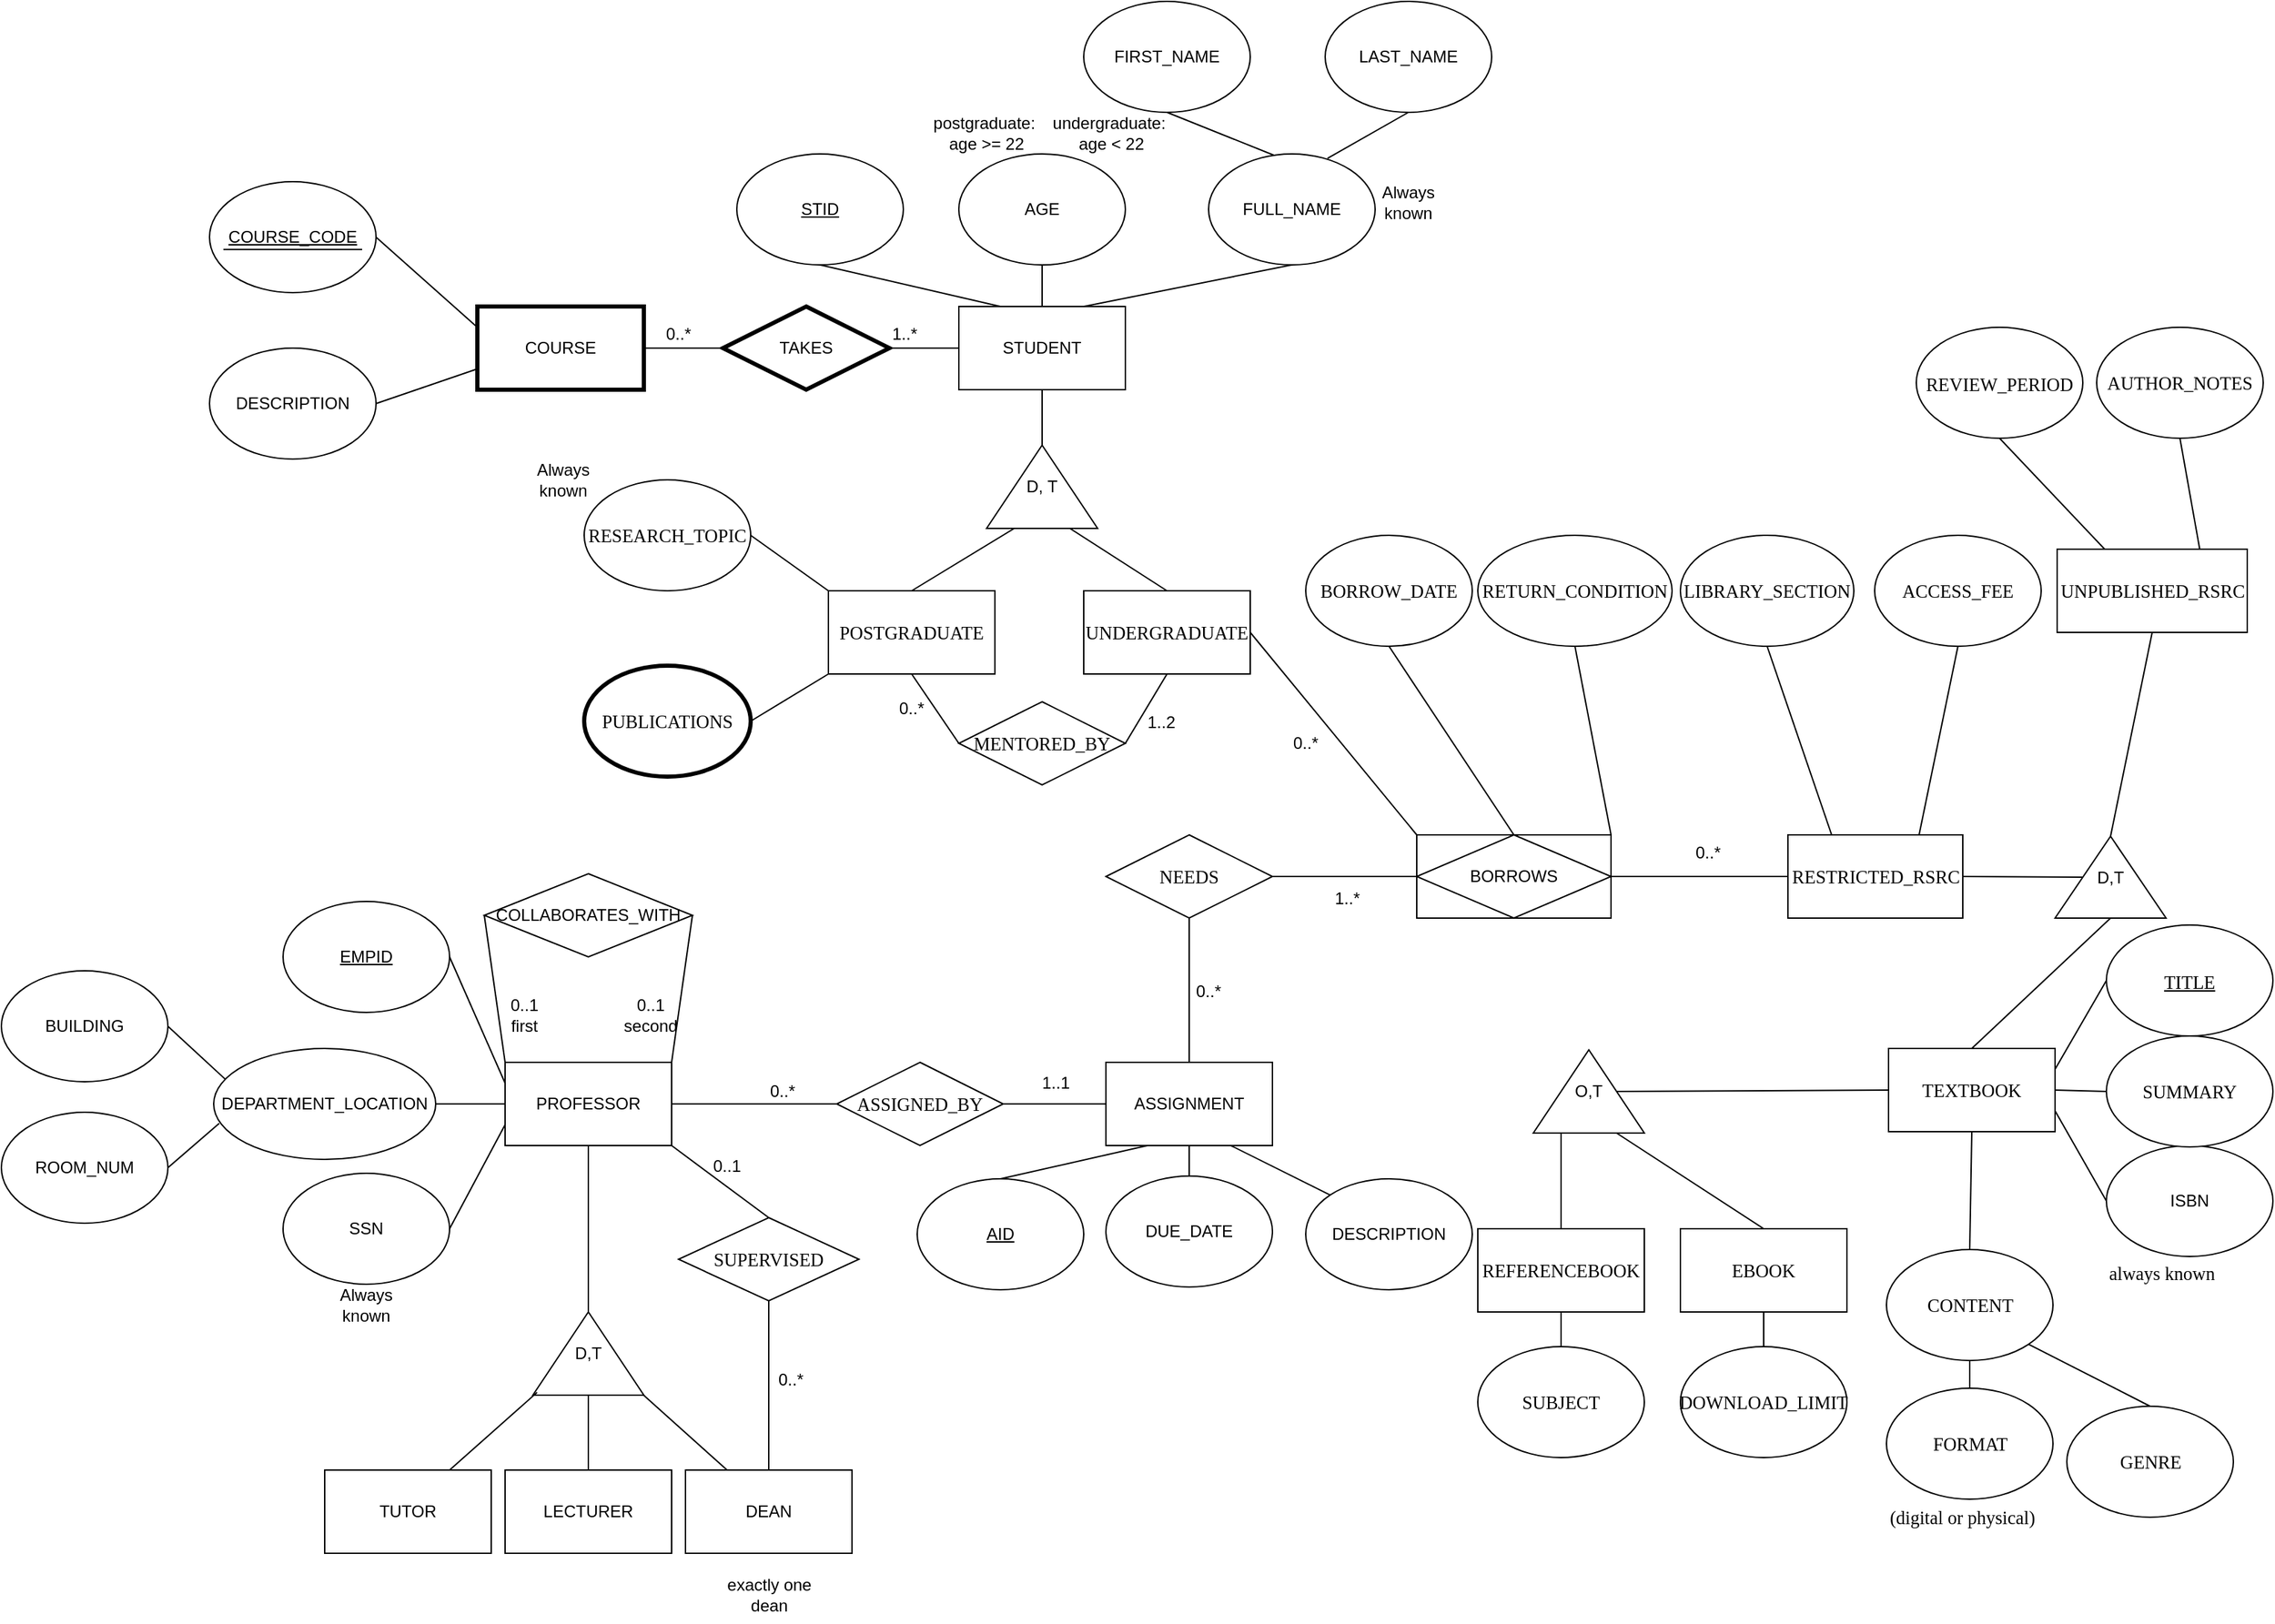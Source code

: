 <mxfile version="26.1.0">
  <diagram name="第 1 页" id="IOSlcj0WQ3XYKZdlBKR7">
    <mxGraphModel dx="2110" dy="813" grid="1" gridSize="10" guides="1" tooltips="1" connect="1" arrows="1" fold="1" page="1" pageScale="1" pageWidth="827" pageHeight="1169" math="0" shadow="0">
      <root>
        <mxCell id="0" />
        <mxCell id="1" parent="0" />
        <mxCell id="GVVfsAuIYsKc9ZztxS9y-1" value="STUDENT" style="rounded=0;whiteSpace=wrap;html=1;" parent="1" vertex="1">
          <mxGeometry x="-137" y="220" width="120" height="60" as="geometry" />
        </mxCell>
        <mxCell id="GVVfsAuIYsKc9ZztxS9y-2" value="STID" style="ellipse;whiteSpace=wrap;html=1;fontStyle=4" parent="1" vertex="1">
          <mxGeometry x="-297" y="110" width="120" height="80" as="geometry" />
        </mxCell>
        <mxCell id="GVVfsAuIYsKc9ZztxS9y-3" value="FULL_NAME" style="ellipse;whiteSpace=wrap;html=1;" parent="1" vertex="1">
          <mxGeometry x="43" y="110" width="120" height="80" as="geometry" />
        </mxCell>
        <mxCell id="GVVfsAuIYsKc9ZztxS9y-4" value="AGE" style="ellipse;whiteSpace=wrap;html=1;labelBorderColor=none;" parent="1" vertex="1">
          <mxGeometry x="-137" y="110" width="120" height="80" as="geometry" />
        </mxCell>
        <mxCell id="GVVfsAuIYsKc9ZztxS9y-5" value="FIRST_NAME" style="ellipse;whiteSpace=wrap;html=1;" parent="1" vertex="1">
          <mxGeometry x="-47" width="120" height="80" as="geometry" />
        </mxCell>
        <mxCell id="GVVfsAuIYsKc9ZztxS9y-6" value="LAST_NAME" style="ellipse;whiteSpace=wrap;html=1;" parent="1" vertex="1">
          <mxGeometry x="127" width="120" height="80" as="geometry" />
        </mxCell>
        <mxCell id="GVVfsAuIYsKc9ZztxS9y-15" value="" style="endArrow=none;html=1;rounded=0;entryX=0.5;entryY=1;entryDx=0;entryDy=0;exitX=0.391;exitY=0.011;exitDx=0;exitDy=0;exitPerimeter=0;" parent="1" source="GVVfsAuIYsKc9ZztxS9y-3" target="GVVfsAuIYsKc9ZztxS9y-5" edge="1">
          <mxGeometry width="50" height="50" relative="1" as="geometry">
            <mxPoint x="63" y="270" as="sourcePoint" />
            <mxPoint x="113" y="220" as="targetPoint" />
          </mxGeometry>
        </mxCell>
        <mxCell id="GVVfsAuIYsKc9ZztxS9y-16" value="" style="endArrow=none;html=1;rounded=0;entryX=0.5;entryY=1;entryDx=0;entryDy=0;exitX=0.714;exitY=0.04;exitDx=0;exitDy=0;exitPerimeter=0;" parent="1" source="GVVfsAuIYsKc9ZztxS9y-3" target="GVVfsAuIYsKc9ZztxS9y-6" edge="1">
          <mxGeometry width="50" height="50" relative="1" as="geometry">
            <mxPoint x="63" y="270" as="sourcePoint" />
            <mxPoint x="183" y="80.0" as="targetPoint" />
          </mxGeometry>
        </mxCell>
        <mxCell id="GVVfsAuIYsKc9ZztxS9y-18" value="" style="endArrow=none;html=1;rounded=0;entryX=0.5;entryY=1;entryDx=0;entryDy=0;exitX=0.25;exitY=0;exitDx=0;exitDy=0;" parent="1" source="GVVfsAuIYsKc9ZztxS9y-1" target="GVVfsAuIYsKc9ZztxS9y-2" edge="1">
          <mxGeometry width="50" height="50" relative="1" as="geometry">
            <mxPoint x="53" y="270" as="sourcePoint" />
            <mxPoint x="103" y="220" as="targetPoint" />
          </mxGeometry>
        </mxCell>
        <mxCell id="GVVfsAuIYsKc9ZztxS9y-19" value="" style="endArrow=none;html=1;rounded=0;entryX=0.5;entryY=1;entryDx=0;entryDy=0;exitX=0.5;exitY=0;exitDx=0;exitDy=0;" parent="1" source="GVVfsAuIYsKc9ZztxS9y-1" target="GVVfsAuIYsKc9ZztxS9y-4" edge="1">
          <mxGeometry width="50" height="50" relative="1" as="geometry">
            <mxPoint x="53" y="270" as="sourcePoint" />
            <mxPoint x="103" y="220" as="targetPoint" />
          </mxGeometry>
        </mxCell>
        <mxCell id="GVVfsAuIYsKc9ZztxS9y-20" value="" style="endArrow=none;html=1;rounded=0;exitX=0.75;exitY=0;exitDx=0;exitDy=0;entryX=0.5;entryY=1;entryDx=0;entryDy=0;" parent="1" source="GVVfsAuIYsKc9ZztxS9y-1" target="GVVfsAuIYsKc9ZztxS9y-3" edge="1">
          <mxGeometry width="50" height="50" relative="1" as="geometry">
            <mxPoint x="53" y="270" as="sourcePoint" />
            <mxPoint x="103" y="220" as="targetPoint" />
          </mxGeometry>
        </mxCell>
        <mxCell id="GVVfsAuIYsKc9ZztxS9y-44" value="" style="endArrow=none;html=1;rounded=0;exitX=0.5;exitY=1;exitDx=0;exitDy=0;entryX=1;entryY=0.5;entryDx=0;entryDy=0;" parent="1" source="GVVfsAuIYsKc9ZztxS9y-1" target="GVVfsAuIYsKc9ZztxS9y-45" edge="1">
          <mxGeometry width="50" height="50" relative="1" as="geometry">
            <mxPoint x="53" y="310" as="sourcePoint" />
            <mxPoint x="-77" y="330" as="targetPoint" />
          </mxGeometry>
        </mxCell>
        <mxCell id="GVVfsAuIYsKc9ZztxS9y-45" value="D, T" style="triangle;whiteSpace=wrap;html=1;direction=north;" parent="1" vertex="1">
          <mxGeometry x="-117" y="320" width="80" height="60" as="geometry" />
        </mxCell>
        <mxCell id="GVVfsAuIYsKc9ZztxS9y-46" value="&lt;div style=&quot;caret-color: rgb(0, 0, 0); color: rgb(0, 0, 0); font-style: normal; font-variant-caps: normal; font-weight: 400; letter-spacing: normal; orphans: auto; text-align: start; text-indent: 0px; text-transform: none; white-space: normal; widows: auto; word-spacing: 0px; -webkit-text-stroke-width: 0px; text-decoration: none;&quot;&gt;&lt;span style=&quot;font-size: 9.963pt; font-family: LMRoman10-Regular; color: rgb(0, 0, 0);&quot;&gt;UNDERGRADUATE&lt;/span&gt;&lt;/div&gt;" style="rounded=0;whiteSpace=wrap;html=1;" parent="1" vertex="1">
          <mxGeometry x="-47" y="425" width="120" height="60" as="geometry" />
        </mxCell>
        <mxCell id="GVVfsAuIYsKc9ZztxS9y-47" value="&lt;div style=&quot;caret-color: rgb(0, 0, 0); color: rgb(0, 0, 0); font-style: normal; font-variant-caps: normal; font-weight: 400; letter-spacing: normal; orphans: auto; text-align: start; text-indent: 0px; text-transform: none; white-space: normal; widows: auto; word-spacing: 0px; -webkit-text-stroke-width: 0px; text-decoration: none;&quot;&gt;&lt;span style=&quot;font-size: 9.963pt; font-family: LMRoman10-Regular; color: rgb(0, 0, 0);&quot;&gt;POSTGRADUATE&lt;/span&gt;&lt;/div&gt;" style="rounded=0;whiteSpace=wrap;html=1;" parent="1" vertex="1">
          <mxGeometry x="-231" y="425" width="120" height="60" as="geometry" />
        </mxCell>
        <mxCell id="GVVfsAuIYsKc9ZztxS9y-48" value="" style="endArrow=none;html=1;rounded=0;exitX=0;exitY=0.75;exitDx=0;exitDy=0;entryX=0.5;entryY=0;entryDx=0;entryDy=0;" parent="1" source="GVVfsAuIYsKc9ZztxS9y-45" target="GVVfsAuIYsKc9ZztxS9y-46" edge="1">
          <mxGeometry width="50" height="50" relative="1" as="geometry">
            <mxPoint x="53" y="310" as="sourcePoint" />
            <mxPoint x="103" y="260" as="targetPoint" />
          </mxGeometry>
        </mxCell>
        <mxCell id="GVVfsAuIYsKc9ZztxS9y-49" value="" style="endArrow=none;html=1;rounded=0;exitX=0;exitY=0.25;exitDx=0;exitDy=0;entryX=0.5;entryY=0;entryDx=0;entryDy=0;" parent="1" source="GVVfsAuIYsKc9ZztxS9y-45" target="GVVfsAuIYsKc9ZztxS9y-47" edge="1">
          <mxGeometry width="50" height="50" relative="1" as="geometry">
            <mxPoint x="-67" y="390" as="sourcePoint" />
            <mxPoint x="-167" y="430" as="targetPoint" />
          </mxGeometry>
        </mxCell>
        <mxCell id="GVVfsAuIYsKc9ZztxS9y-51" value="&lt;div style=&quot;caret-color: rgb(0, 0, 0); color: rgb(0, 0, 0); font-style: normal; font-variant-caps: normal; font-weight: 400; letter-spacing: normal; orphans: auto; text-align: start; text-indent: 0px; text-transform: none; white-space: normal; widows: auto; word-spacing: 0px; -webkit-text-stroke-width: 0px; text-decoration: none;&quot;&gt;&lt;span style=&quot;font-size: 9.963pt; font-family: LMRoman10-Regular; color: rgb(0, 0, 0);&quot;&gt;RESEARCH_TOPIC&lt;/span&gt;&lt;/div&gt;" style="ellipse;whiteSpace=wrap;html=1;" parent="1" vertex="1">
          <mxGeometry x="-407" y="345" width="120" height="80" as="geometry" />
        </mxCell>
        <mxCell id="GVVfsAuIYsKc9ZztxS9y-52" value="&lt;div style=&quot;caret-color: rgb(0, 0, 0); color: rgb(0, 0, 0); font-style: normal; font-variant-caps: normal; font-weight: 400; letter-spacing: normal; orphans: auto; text-align: start; text-indent: 0px; text-transform: none; white-space: normal; widows: auto; word-spacing: 0px; -webkit-text-stroke-width: 0px; text-decoration: none;&quot;&gt;&lt;span style=&quot;font-size: 9.963pt; font-family: LMRoman10-Regular; color: rgb(0, 0, 0);&quot;&gt;PUBLICATIONS&lt;/span&gt;&lt;/div&gt;" style="ellipse;whiteSpace=wrap;html=1;strokeWidth=3;" parent="1" vertex="1">
          <mxGeometry x="-407" y="479" width="120" height="80" as="geometry" />
        </mxCell>
        <mxCell id="GVVfsAuIYsKc9ZztxS9y-53" value="" style="endArrow=none;html=1;rounded=0;exitX=0;exitY=1;exitDx=0;exitDy=0;entryX=1;entryY=0.5;entryDx=0;entryDy=0;" parent="1" source="GVVfsAuIYsKc9ZztxS9y-47" target="GVVfsAuIYsKc9ZztxS9y-52" edge="1">
          <mxGeometry width="50" height="50" relative="1" as="geometry">
            <mxPoint x="53" y="340" as="sourcePoint" />
            <mxPoint x="113" y="529" as="targetPoint" />
          </mxGeometry>
        </mxCell>
        <mxCell id="GVVfsAuIYsKc9ZztxS9y-54" value="" style="endArrow=none;html=1;rounded=0;exitX=0;exitY=0;exitDx=0;exitDy=0;entryX=1;entryY=0.5;entryDx=0;entryDy=0;" parent="1" source="GVVfsAuIYsKc9ZztxS9y-47" target="GVVfsAuIYsKc9ZztxS9y-51" edge="1">
          <mxGeometry width="50" height="50" relative="1" as="geometry">
            <mxPoint x="53" y="340" as="sourcePoint" />
            <mxPoint x="103" y="290" as="targetPoint" />
          </mxGeometry>
        </mxCell>
        <mxCell id="GVVfsAuIYsKc9ZztxS9y-61" value="&lt;div style=&quot;text-align: start;&quot;&gt;&lt;span style=&quot;font-size: 9.963pt; font-family: LMRoman10-Regular;&quot;&gt;MENTORED_BY&lt;/span&gt;&lt;/div&gt;" style="shape=rhombus;perimeter=rhombusPerimeter;whiteSpace=wrap;html=1;align=center;" parent="1" vertex="1">
          <mxGeometry x="-137" y="505" width="120" height="60" as="geometry" />
        </mxCell>
        <mxCell id="GVVfsAuIYsKc9ZztxS9y-62" value="" style="endArrow=none;html=1;rounded=0;exitX=0.5;exitY=1;exitDx=0;exitDy=0;entryX=1;entryY=0.5;entryDx=0;entryDy=0;" parent="1" source="GVVfsAuIYsKc9ZztxS9y-46" target="GVVfsAuIYsKc9ZztxS9y-61" edge="1">
          <mxGeometry width="50" height="50" relative="1" as="geometry">
            <mxPoint x="-17" y="380" as="sourcePoint" />
            <mxPoint x="-137" y="540" as="targetPoint" />
          </mxGeometry>
        </mxCell>
        <mxCell id="GVVfsAuIYsKc9ZztxS9y-63" value="" style="endArrow=none;html=1;rounded=0;entryX=0.5;entryY=1;entryDx=0;entryDy=0;exitX=0;exitY=0.5;exitDx=0;exitDy=0;" parent="1" source="GVVfsAuIYsKc9ZztxS9y-61" target="GVVfsAuIYsKc9ZztxS9y-47" edge="1">
          <mxGeometry width="50" height="50" relative="1" as="geometry">
            <mxPoint x="-17" y="540" as="sourcePoint" />
            <mxPoint x="33" y="330" as="targetPoint" />
          </mxGeometry>
        </mxCell>
        <mxCell id="GVVfsAuIYsKc9ZztxS9y-64" value="1..2" style="text;strokeColor=none;fillColor=none;align=left;verticalAlign=middle;spacingLeft=4;spacingRight=4;overflow=hidden;points=[[0,0.5],[1,0.5]];portConstraint=eastwest;rotatable=0;whiteSpace=wrap;html=1;" parent="1" vertex="1">
          <mxGeometry x="-7" y="505" width="80" height="30" as="geometry" />
        </mxCell>
        <mxCell id="lgFTuL_hFDzXA4JYNcTn-3" value="DESCRIPTION" style="ellipse;whiteSpace=wrap;html=1;" parent="1" vertex="1">
          <mxGeometry x="-677" y="250" width="120" height="80" as="geometry" />
        </mxCell>
        <mxCell id="lgFTuL_hFDzXA4JYNcTn-8" value="&lt;u&gt;COURSE_CODE&lt;/u&gt;" style="ellipse;whiteSpace=wrap;html=1;fontStyle=0" parent="1" vertex="1">
          <mxGeometry x="-677" y="130" width="120" height="80" as="geometry" />
        </mxCell>
        <mxCell id="lgFTuL_hFDzXA4JYNcTn-11" value="" style="endArrow=none;html=1;rounded=0;exitX=1;exitY=0.5;exitDx=0;exitDy=0;entryX=0;entryY=0.25;entryDx=0;entryDy=0;shadow=0;fontColor=default;" parent="1" source="lgFTuL_hFDzXA4JYNcTn-8" target="wWcYkgpXomfnR5dGNx8T-3" edge="1">
          <mxGeometry width="50" height="50" relative="1" as="geometry">
            <mxPoint x="-327" y="300" as="sourcePoint" />
            <mxPoint x="-457" y="235" as="targetPoint" />
          </mxGeometry>
        </mxCell>
        <mxCell id="lgFTuL_hFDzXA4JYNcTn-12" value="" style="endArrow=none;html=1;rounded=0;entryX=1;entryY=0.5;entryDx=0;entryDy=0;exitX=0;exitY=0.75;exitDx=0;exitDy=0;shadow=0;fontColor=default;" parent="1" source="wWcYkgpXomfnR5dGNx8T-3" target="lgFTuL_hFDzXA4JYNcTn-3" edge="1">
          <mxGeometry width="50" height="50" relative="1" as="geometry">
            <mxPoint x="-457" y="265" as="sourcePoint" />
            <mxPoint x="-477" y="260" as="targetPoint" />
          </mxGeometry>
        </mxCell>
        <mxCell id="lgFTuL_hFDzXA4JYNcTn-13" value="1..*" style="text;strokeColor=none;fillColor=none;align=left;verticalAlign=middle;spacingLeft=4;spacingRight=4;overflow=hidden;points=[[0,0.5],[1,0.5]];portConstraint=eastwest;rotatable=0;whiteSpace=wrap;html=1;" parent="1" vertex="1">
          <mxGeometry x="-191" y="225" width="80" height="30" as="geometry" />
        </mxCell>
        <mxCell id="lgFTuL_hFDzXA4JYNcTn-14" value="" style="endArrow=none;html=1;rounded=0;entryX=0;entryY=0.5;entryDx=0;entryDy=0;exitX=1;exitY=0.5;exitDx=0;exitDy=0;" parent="1" source="JkvVeJaX5kpH-S8z0DiF-21" target="GVVfsAuIYsKc9ZztxS9y-1" edge="1">
          <mxGeometry width="50" height="50" relative="1" as="geometry">
            <mxPoint x="-197" y="250" as="sourcePoint" />
            <mxPoint x="-237" y="240" as="targetPoint" />
          </mxGeometry>
        </mxCell>
        <mxCell id="lgFTuL_hFDzXA4JYNcTn-18" value="" style="endArrow=none;html=1;rounded=0;" parent="1" edge="1">
          <mxGeometry width="50" height="50" relative="1" as="geometry">
            <mxPoint x="-667" y="178.82" as="sourcePoint" />
            <mxPoint x="-567" y="178.82" as="targetPoint" />
          </mxGeometry>
        </mxCell>
        <mxCell id="lgFTuL_hFDzXA4JYNcTn-20" value="ASSIGNMENT" style="rounded=0;whiteSpace=wrap;html=1;" parent="1" vertex="1">
          <mxGeometry x="-31" y="765" width="120" height="60" as="geometry" />
        </mxCell>
        <mxCell id="lgFTuL_hFDzXA4JYNcTn-21" value="&lt;u&gt;AID&lt;/u&gt;" style="ellipse;whiteSpace=wrap;html=1;fontStyle=0" parent="1" vertex="1">
          <mxGeometry x="-167" y="849" width="120" height="80" as="geometry" />
        </mxCell>
        <mxCell id="lgFTuL_hFDzXA4JYNcTn-22" value="DUE_DATE" style="ellipse;whiteSpace=wrap;html=1;" parent="1" vertex="1">
          <mxGeometry x="-31" y="847" width="120" height="80" as="geometry" />
        </mxCell>
        <mxCell id="lgFTuL_hFDzXA4JYNcTn-23" value="DESCRIPTION" style="ellipse;whiteSpace=wrap;html=1;" parent="1" vertex="1">
          <mxGeometry x="113" y="849" width="120" height="80" as="geometry" />
        </mxCell>
        <mxCell id="lgFTuL_hFDzXA4JYNcTn-24" value="" style="endArrow=none;html=1;rounded=0;entryX=0.5;entryY=0;entryDx=0;entryDy=0;exitX=0.25;exitY=1;exitDx=0;exitDy=0;" parent="1" source="lgFTuL_hFDzXA4JYNcTn-20" target="lgFTuL_hFDzXA4JYNcTn-21" edge="1">
          <mxGeometry width="50" height="50" relative="1" as="geometry">
            <mxPoint x="59" y="1380" as="sourcePoint" />
            <mxPoint x="109" y="1330" as="targetPoint" />
          </mxGeometry>
        </mxCell>
        <mxCell id="lgFTuL_hFDzXA4JYNcTn-25" value="" style="endArrow=none;html=1;rounded=0;entryX=0.5;entryY=0;entryDx=0;entryDy=0;exitX=0.5;exitY=1;exitDx=0;exitDy=0;" parent="1" source="lgFTuL_hFDzXA4JYNcTn-20" target="lgFTuL_hFDzXA4JYNcTn-22" edge="1">
          <mxGeometry width="50" height="50" relative="1" as="geometry">
            <mxPoint x="-131" y="1120" as="sourcePoint" />
            <mxPoint x="109" y="1330" as="targetPoint" />
          </mxGeometry>
        </mxCell>
        <mxCell id="lgFTuL_hFDzXA4JYNcTn-26" value="" style="endArrow=none;html=1;rounded=0;entryX=0;entryY=0;entryDx=0;entryDy=0;exitX=0.75;exitY=1;exitDx=0;exitDy=0;" parent="1" source="lgFTuL_hFDzXA4JYNcTn-20" target="lgFTuL_hFDzXA4JYNcTn-23" edge="1">
          <mxGeometry width="50" height="50" relative="1" as="geometry">
            <mxPoint x="-141" y="1030" as="sourcePoint" />
            <mxPoint x="-141" y="990" as="targetPoint" />
          </mxGeometry>
        </mxCell>
        <mxCell id="lgFTuL_hFDzXA4JYNcTn-28" value="PROFESSOR" style="rounded=0;whiteSpace=wrap;html=1;" parent="1" vertex="1">
          <mxGeometry x="-464" y="765" width="120" height="60" as="geometry" />
        </mxCell>
        <mxCell id="lgFTuL_hFDzXA4JYNcTn-29" value="EMPID" style="ellipse;whiteSpace=wrap;html=1;fontStyle=4" parent="1" vertex="1">
          <mxGeometry x="-624" y="649" width="120" height="80" as="geometry" />
        </mxCell>
        <mxCell id="lgFTuL_hFDzXA4JYNcTn-30" value="SSN" style="ellipse;whiteSpace=wrap;html=1;" parent="1" vertex="1">
          <mxGeometry x="-624" y="845" width="120" height="80" as="geometry" />
        </mxCell>
        <mxCell id="jlfe3Lk1knSKXdA3YteA-2" value="" style="edgeStyle=orthogonalEdgeStyle;rounded=0;orthogonalLoop=1;jettySize=auto;html=1;entryX=0;entryY=0.5;entryDx=0;entryDy=0;endArrow=none;startFill=0;" parent="1" source="lgFTuL_hFDzXA4JYNcTn-31" target="lgFTuL_hFDzXA4JYNcTn-28" edge="1">
          <mxGeometry relative="1" as="geometry" />
        </mxCell>
        <mxCell id="lgFTuL_hFDzXA4JYNcTn-31" value="DEPARTMENT_LOCATION" style="ellipse;whiteSpace=wrap;html=1;" parent="1" vertex="1">
          <mxGeometry x="-674" y="755" width="160" height="80" as="geometry" />
        </mxCell>
        <mxCell id="lgFTuL_hFDzXA4JYNcTn-32" value="BUILDING" style="ellipse;whiteSpace=wrap;html=1;" parent="1" vertex="1">
          <mxGeometry x="-827" y="699" width="120" height="80" as="geometry" />
        </mxCell>
        <mxCell id="lgFTuL_hFDzXA4JYNcTn-33" value="ROOM_NUM" style="ellipse;whiteSpace=wrap;html=1;" parent="1" vertex="1">
          <mxGeometry x="-827" y="801" width="120" height="80" as="geometry" />
        </mxCell>
        <mxCell id="lgFTuL_hFDzXA4JYNcTn-34" value="" style="endArrow=none;html=1;rounded=0;exitX=1;exitY=0.5;exitDx=0;exitDy=0;entryX=0;entryY=0.25;entryDx=0;entryDy=0;" parent="1" source="lgFTuL_hFDzXA4JYNcTn-29" target="lgFTuL_hFDzXA4JYNcTn-28" edge="1">
          <mxGeometry width="50" height="50" relative="1" as="geometry">
            <mxPoint x="-114" y="595" as="sourcePoint" />
            <mxPoint x="-464" y="780" as="targetPoint" />
          </mxGeometry>
        </mxCell>
        <mxCell id="lgFTuL_hFDzXA4JYNcTn-36" value="" style="endArrow=none;html=1;rounded=0;entryX=1;entryY=0.5;entryDx=0;entryDy=0;exitX=0;exitY=0.75;exitDx=0;exitDy=0;" parent="1" source="lgFTuL_hFDzXA4JYNcTn-28" target="lgFTuL_hFDzXA4JYNcTn-30" edge="1">
          <mxGeometry width="50" height="50" relative="1" as="geometry">
            <mxPoint x="-484" y="819" as="sourcePoint" />
            <mxPoint x="-494" y="805" as="targetPoint" />
          </mxGeometry>
        </mxCell>
        <mxCell id="lgFTuL_hFDzXA4JYNcTn-37" value="" style="endArrow=none;html=1;rounded=0;exitX=0.053;exitY=0.279;exitDx=0;exitDy=0;entryX=1;entryY=0.5;entryDx=0;entryDy=0;exitPerimeter=0;" parent="1" source="lgFTuL_hFDzXA4JYNcTn-31" target="lgFTuL_hFDzXA4JYNcTn-32" edge="1">
          <mxGeometry width="50" height="50" relative="1" as="geometry">
            <mxPoint x="-454" y="820" as="sourcePoint" />
            <mxPoint x="-494" y="915" as="targetPoint" />
          </mxGeometry>
        </mxCell>
        <mxCell id="lgFTuL_hFDzXA4JYNcTn-38" value="" style="endArrow=none;html=1;rounded=0;exitX=1;exitY=0.5;exitDx=0;exitDy=0;entryX=0.025;entryY=0.675;entryDx=0;entryDy=0;entryPerimeter=0;" parent="1" source="lgFTuL_hFDzXA4JYNcTn-33" target="lgFTuL_hFDzXA4JYNcTn-31" edge="1">
          <mxGeometry width="50" height="50" relative="1" as="geometry">
            <mxPoint x="-608" y="787" as="sourcePoint" />
            <mxPoint x="-664" y="754" as="targetPoint" />
          </mxGeometry>
        </mxCell>
        <mxCell id="lgFTuL_hFDzXA4JYNcTn-40" value="D,T" style="triangle;whiteSpace=wrap;html=1;direction=north;" parent="1" vertex="1">
          <mxGeometry x="-444" y="945" width="80" height="60" as="geometry" />
        </mxCell>
        <mxCell id="lgFTuL_hFDzXA4JYNcTn-42" value="" style="endArrow=none;html=1;rounded=0;exitX=0.5;exitY=1;exitDx=0;exitDy=0;entryX=1;entryY=0.5;entryDx=0;entryDy=0;" parent="1" source="lgFTuL_hFDzXA4JYNcTn-28" target="lgFTuL_hFDzXA4JYNcTn-40" edge="1">
          <mxGeometry width="50" height="50" relative="1" as="geometry">
            <mxPoint x="-334" y="790" as="sourcePoint" />
            <mxPoint x="-204" y="769" as="targetPoint" />
          </mxGeometry>
        </mxCell>
        <mxCell id="lgFTuL_hFDzXA4JYNcTn-43" value="TUTOR" style="rounded=0;whiteSpace=wrap;html=1;" parent="1" vertex="1">
          <mxGeometry x="-594" y="1059" width="120" height="60" as="geometry" />
        </mxCell>
        <mxCell id="lgFTuL_hFDzXA4JYNcTn-44" value="LECTURER" style="rounded=0;whiteSpace=wrap;html=1;" parent="1" vertex="1">
          <mxGeometry x="-464" y="1059" width="120" height="60" as="geometry" />
        </mxCell>
        <mxCell id="lgFTuL_hFDzXA4JYNcTn-45" value="DEAN" style="rounded=0;whiteSpace=wrap;html=1;" parent="1" vertex="1">
          <mxGeometry x="-334" y="1059" width="120" height="60" as="geometry" />
        </mxCell>
        <mxCell id="lgFTuL_hFDzXA4JYNcTn-46" value="" style="endArrow=none;html=1;rounded=0;entryX=0.25;entryY=0;entryDx=0;entryDy=0;exitX=0.008;exitY=0.991;exitDx=0;exitDy=0;exitPerimeter=0;" parent="1" source="lgFTuL_hFDzXA4JYNcTn-40" target="lgFTuL_hFDzXA4JYNcTn-45" edge="1">
          <mxGeometry width="50" height="50" relative="1" as="geometry">
            <mxPoint x="-364" y="1009" as="sourcePoint" />
            <mxPoint x="-164" y="589" as="targetPoint" />
          </mxGeometry>
        </mxCell>
        <mxCell id="lgFTuL_hFDzXA4JYNcTn-49" value="" style="endArrow=none;html=1;rounded=0;exitX=0;exitY=0.5;exitDx=0;exitDy=0;entryX=0.5;entryY=0;entryDx=0;entryDy=0;" parent="1" source="lgFTuL_hFDzXA4JYNcTn-40" target="lgFTuL_hFDzXA4JYNcTn-44" edge="1">
          <mxGeometry width="50" height="50" relative="1" as="geometry">
            <mxPoint x="-214" y="639" as="sourcePoint" />
            <mxPoint x="-164" y="589" as="targetPoint" />
          </mxGeometry>
        </mxCell>
        <mxCell id="lgFTuL_hFDzXA4JYNcTn-50" value="" style="endArrow=none;html=1;rounded=0;exitX=0.033;exitY=0.038;exitDx=0;exitDy=0;entryX=0.75;entryY=0;entryDx=0;entryDy=0;exitPerimeter=0;" parent="1" source="lgFTuL_hFDzXA4JYNcTn-40" target="lgFTuL_hFDzXA4JYNcTn-43" edge="1">
          <mxGeometry width="50" height="50" relative="1" as="geometry">
            <mxPoint x="-164" y="875" as="sourcePoint" />
            <mxPoint x="-78" y="829" as="targetPoint" />
          </mxGeometry>
        </mxCell>
        <mxCell id="lgFTuL_hFDzXA4JYNcTn-52" value="&lt;div style=&quot;text-align: start;&quot;&gt;&lt;font face=&quot;LMRoman10-Regular&quot;&gt;&lt;span style=&quot;font-size: 13.284px;&quot;&gt;SUPERVISED&lt;/span&gt;&lt;/font&gt;&lt;/div&gt;" style="shape=rhombus;perimeter=rhombusPerimeter;whiteSpace=wrap;html=1;align=center;" parent="1" vertex="1">
          <mxGeometry x="-339" y="877" width="130" height="60" as="geometry" />
        </mxCell>
        <mxCell id="lgFTuL_hFDzXA4JYNcTn-53" value="" style="endArrow=none;html=1;rounded=0;exitX=0.5;exitY=0;exitDx=0;exitDy=0;entryX=0.5;entryY=1;entryDx=0;entryDy=0;" parent="1" source="lgFTuL_hFDzXA4JYNcTn-45" target="lgFTuL_hFDzXA4JYNcTn-52" edge="1">
          <mxGeometry width="50" height="50" relative="1" as="geometry">
            <mxPoint x="-234" y="559" as="sourcePoint" />
            <mxPoint x="-184" y="509" as="targetPoint" />
          </mxGeometry>
        </mxCell>
        <mxCell id="lgFTuL_hFDzXA4JYNcTn-59" value="" style="endArrow=none;html=1;rounded=0;exitX=0.5;exitY=0;exitDx=0;exitDy=0;entryX=1;entryY=1;entryDx=0;entryDy=0;" parent="1" source="lgFTuL_hFDzXA4JYNcTn-52" target="lgFTuL_hFDzXA4JYNcTn-28" edge="1">
          <mxGeometry width="50" height="50" relative="1" as="geometry">
            <mxPoint x="-264" y="779" as="sourcePoint" />
            <mxPoint x="-344" y="779" as="targetPoint" />
          </mxGeometry>
        </mxCell>
        <mxCell id="lgFTuL_hFDzXA4JYNcTn-60" value="0..1" style="text;html=1;align=center;verticalAlign=middle;whiteSpace=wrap;rounded=0;" parent="1" vertex="1">
          <mxGeometry x="-334" y="825" width="60" height="30" as="geometry" />
        </mxCell>
        <mxCell id="lgFTuL_hFDzXA4JYNcTn-61" value="&lt;div style=&quot;text-align: start;&quot;&gt;&lt;font face=&quot;LMRoman10-Regular&quot;&gt;&lt;span style=&quot;font-size: 13.284px;&quot;&gt;ASSIGNED_BY&lt;/span&gt;&lt;/font&gt;&lt;/div&gt;" style="shape=rhombus;perimeter=rhombusPerimeter;whiteSpace=wrap;html=1;align=center;" parent="1" vertex="1">
          <mxGeometry x="-225" y="765" width="120" height="60" as="geometry" />
        </mxCell>
        <mxCell id="lgFTuL_hFDzXA4JYNcTn-63" value="" style="endArrow=none;html=1;rounded=0;exitX=0;exitY=0.5;exitDx=0;exitDy=0;entryX=1;entryY=0.5;entryDx=0;entryDy=0;" parent="1" source="lgFTuL_hFDzXA4JYNcTn-61" target="lgFTuL_hFDzXA4JYNcTn-28" edge="1">
          <mxGeometry width="50" height="50" relative="1" as="geometry">
            <mxPoint x="160" y="1343" as="sourcePoint" />
            <mxPoint x="-224" y="909" as="targetPoint" />
          </mxGeometry>
        </mxCell>
        <mxCell id="EyCA_U1JdMu_v6Q1cgwz-1" value="COLLABORATES_WITH" style="shape=rhombus;perimeter=rhombusPerimeter;whiteSpace=wrap;html=1;align=center;" parent="1" vertex="1">
          <mxGeometry x="-479" y="629" width="150" height="60" as="geometry" />
        </mxCell>
        <mxCell id="EyCA_U1JdMu_v6Q1cgwz-2" value="" style="endArrow=none;html=1;rounded=0;exitX=0;exitY=0;exitDx=0;exitDy=0;entryX=0;entryY=0.5;entryDx=0;entryDy=0;" parent="1" source="lgFTuL_hFDzXA4JYNcTn-28" target="EyCA_U1JdMu_v6Q1cgwz-1" edge="1">
          <mxGeometry width="50" height="50" relative="1" as="geometry">
            <mxPoint x="-464" y="755" as="sourcePoint" />
            <mxPoint x="-414" y="705" as="targetPoint" />
          </mxGeometry>
        </mxCell>
        <mxCell id="EyCA_U1JdMu_v6Q1cgwz-3" value="" style="endArrow=none;html=1;rounded=0;exitX=1;exitY=0;exitDx=0;exitDy=0;entryX=1;entryY=0.5;entryDx=0;entryDy=0;" parent="1" source="lgFTuL_hFDzXA4JYNcTn-28" target="EyCA_U1JdMu_v6Q1cgwz-1" edge="1">
          <mxGeometry width="50" height="50" relative="1" as="geometry">
            <mxPoint x="-454" y="775" as="sourcePoint" />
            <mxPoint x="-454" y="638" as="targetPoint" />
          </mxGeometry>
        </mxCell>
        <mxCell id="JkvVeJaX5kpH-S8z0DiF-1" value="Always known" style="text;html=1;align=center;verticalAlign=middle;whiteSpace=wrap;rounded=0;" parent="1" vertex="1">
          <mxGeometry x="157" y="130" width="60" height="30" as="geometry" />
        </mxCell>
        <mxCell id="JkvVeJaX5kpH-S8z0DiF-5" value="0..1&lt;div&gt;first&lt;/div&gt;" style="text;html=1;align=center;verticalAlign=middle;whiteSpace=wrap;rounded=0;" parent="1" vertex="1">
          <mxGeometry x="-480" y="716" width="60" height="30" as="geometry" />
        </mxCell>
        <mxCell id="JkvVeJaX5kpH-S8z0DiF-6" value="0..1&lt;div&gt;second&lt;/div&gt;" style="text;html=1;align=center;verticalAlign=middle;whiteSpace=wrap;rounded=0;" parent="1" vertex="1">
          <mxGeometry x="-389" y="716" width="60" height="30" as="geometry" />
        </mxCell>
        <mxCell id="JkvVeJaX5kpH-S8z0DiF-10" value="undergraduate:&amp;nbsp; age &amp;lt; 22" style="text;html=1;align=center;verticalAlign=middle;whiteSpace=wrap;rounded=0;" parent="1" vertex="1">
          <mxGeometry x="-57" y="80" width="60" height="30" as="geometry" />
        </mxCell>
        <mxCell id="JkvVeJaX5kpH-S8z0DiF-14" value="postgraduate:&amp;nbsp; age &amp;gt;= 22" style="text;html=1;align=center;verticalAlign=middle;whiteSpace=wrap;rounded=0;" parent="1" vertex="1">
          <mxGeometry x="-147" y="80" width="60" height="30" as="geometry" />
        </mxCell>
        <mxCell id="JkvVeJaX5kpH-S8z0DiF-15" value="Always known" style="text;html=1;align=center;verticalAlign=middle;whiteSpace=wrap;rounded=0;" parent="1" vertex="1">
          <mxGeometry x="-452" y="330" width="60" height="30" as="geometry" />
        </mxCell>
        <mxCell id="JkvVeJaX5kpH-S8z0DiF-16" value="Always known" style="text;html=1;align=center;verticalAlign=middle;whiteSpace=wrap;rounded=0;" parent="1" vertex="1">
          <mxGeometry x="-594" y="925" width="60" height="30" as="geometry" />
        </mxCell>
        <mxCell id="JkvVeJaX5kpH-S8z0DiF-22" value="" style="edgeStyle=orthogonalEdgeStyle;rounded=0;orthogonalLoop=1;jettySize=auto;html=1;endArrow=none;startFill=0;shadow=0;fontColor=default;exitX=1;exitY=0.5;exitDx=0;exitDy=0;" parent="1" source="wWcYkgpXomfnR5dGNx8T-3" target="JkvVeJaX5kpH-S8z0DiF-21" edge="1">
          <mxGeometry relative="1" as="geometry">
            <mxPoint x="-377" y="250" as="sourcePoint" />
          </mxGeometry>
        </mxCell>
        <mxCell id="JkvVeJaX5kpH-S8z0DiF-21" value="TAKES" style="shape=rhombus;double=0;perimeter=rhombusPerimeter;whiteSpace=wrap;html=1;align=center;strokeWidth=3;" parent="1" vertex="1">
          <mxGeometry x="-307" y="220" width="120" height="60" as="geometry" />
        </mxCell>
        <mxCell id="cHJ7KGfF_WjtK8GnCyly-1" value="0..*" style="text;strokeColor=none;fillColor=none;align=left;verticalAlign=middle;spacingLeft=4;spacingRight=4;overflow=hidden;points=[[0,0.5],[1,0.5]];portConstraint=eastwest;rotatable=0;whiteSpace=wrap;html=1;" parent="1" vertex="1">
          <mxGeometry x="-354" y="225" width="80" height="30" as="geometry" />
        </mxCell>
        <mxCell id="dJm4S7W8azrfzeq-bu2E-2" value="&lt;div style=&quot;text-align: start;&quot;&gt;&lt;span style=&quot;font-size: 9.963pt; font-family: LMRoman10-Regular;&quot;&gt;TEXTBOOK&lt;/span&gt;&lt;/div&gt;" style="rounded=0;whiteSpace=wrap;html=1;" parent="1" vertex="1">
          <mxGeometry x="533" y="755" width="120" height="60" as="geometry" />
        </mxCell>
        <mxCell id="dJm4S7W8azrfzeq-bu2E-3" value="&lt;div style=&quot;text-align: start;&quot;&gt;&lt;u&gt;&lt;span style=&quot;font-size: 12pt; font-family: STSong;&quot;&gt;&lt;/span&gt;&lt;span style=&quot;font-size: 9.963pt; font-family: LMRoman10-Regular;&quot;&gt;TITLE&lt;/span&gt;&lt;/u&gt;&lt;/div&gt;" style="ellipse;whiteSpace=wrap;html=1;" parent="1" vertex="1">
          <mxGeometry x="690" y="666" width="120" height="80" as="geometry" />
        </mxCell>
        <mxCell id="dJm4S7W8azrfzeq-bu2E-4" value="" style="endArrow=none;html=1;rounded=0;entryX=0;entryY=0.5;entryDx=0;entryDy=0;exitX=1;exitY=0.25;exitDx=0;exitDy=0;" parent="1" source="dJm4S7W8azrfzeq-bu2E-2" target="dJm4S7W8azrfzeq-bu2E-3" edge="1">
          <mxGeometry width="50" height="50" relative="1" as="geometry">
            <mxPoint x="753" y="839" as="sourcePoint" />
            <mxPoint x="803" y="789" as="targetPoint" />
          </mxGeometry>
        </mxCell>
        <mxCell id="dJm4S7W8azrfzeq-bu2E-5" value="ISBN" style="ellipse;whiteSpace=wrap;html=1;" parent="1" vertex="1">
          <mxGeometry x="690" y="825" width="120" height="80" as="geometry" />
        </mxCell>
        <mxCell id="dJm4S7W8azrfzeq-bu2E-6" value="&lt;div style=&quot;text-align: start;&quot;&gt;&lt;span style=&quot;font-size: 9.963pt; font-family: LMRoman10-Regular;&quot;&gt;SUMMARY&lt;/span&gt;&lt;/div&gt;" style="ellipse;whiteSpace=wrap;html=1;" parent="1" vertex="1">
          <mxGeometry x="690" y="746" width="120" height="80" as="geometry" />
        </mxCell>
        <mxCell id="dJm4S7W8azrfzeq-bu2E-7" value="" style="endArrow=none;html=1;rounded=0;entryX=0;entryY=0.5;entryDx=0;entryDy=0;exitX=1;exitY=0.75;exitDx=0;exitDy=0;" parent="1" source="dJm4S7W8azrfzeq-bu2E-2" target="dJm4S7W8azrfzeq-bu2E-5" edge="1">
          <mxGeometry width="50" height="50" relative="1" as="geometry">
            <mxPoint x="753" y="839" as="sourcePoint" />
            <mxPoint x="803" y="789" as="targetPoint" />
          </mxGeometry>
        </mxCell>
        <mxCell id="dJm4S7W8azrfzeq-bu2E-8" value="" style="endArrow=none;html=1;rounded=0;entryX=0;entryY=0.5;entryDx=0;entryDy=0;exitX=1;exitY=0.5;exitDx=0;exitDy=0;" parent="1" source="dJm4S7W8azrfzeq-bu2E-2" target="dJm4S7W8azrfzeq-bu2E-6" edge="1">
          <mxGeometry width="50" height="50" relative="1" as="geometry">
            <mxPoint x="753" y="839" as="sourcePoint" />
            <mxPoint x="803" y="789" as="targetPoint" />
          </mxGeometry>
        </mxCell>
        <mxCell id="dJm4S7W8azrfzeq-bu2E-9" value="&lt;div style=&quot;text-align: start;&quot;&gt;&lt;span style=&quot;font-size: 9.963pt; font-family: LMRoman10-Regular;&quot;&gt;CONTENT&lt;/span&gt;&lt;/div&gt;" style="ellipse;whiteSpace=wrap;html=1;" parent="1" vertex="1">
          <mxGeometry x="531.5" y="900" width="120" height="80" as="geometry" />
        </mxCell>
        <mxCell id="dJm4S7W8azrfzeq-bu2E-10" value="" style="endArrow=none;html=1;rounded=0;exitX=0.5;exitY=1;exitDx=0;exitDy=0;entryX=0.5;entryY=0;entryDx=0;entryDy=0;" parent="1" source="dJm4S7W8azrfzeq-bu2E-2" target="dJm4S7W8azrfzeq-bu2E-9" edge="1">
          <mxGeometry width="50" height="50" relative="1" as="geometry">
            <mxPoint x="753" y="839" as="sourcePoint" />
            <mxPoint x="803" y="789" as="targetPoint" />
          </mxGeometry>
        </mxCell>
        <mxCell id="dJm4S7W8azrfzeq-bu2E-11" value="&lt;div style=&quot;text-align: start;&quot;&gt;&lt;span style=&quot;font-size: 9.963pt; font-family: LMRoman10-Regular;&quot;&gt;GENRE&lt;/span&gt;&lt;/div&gt;" style="ellipse;whiteSpace=wrap;html=1;" parent="1" vertex="1">
          <mxGeometry x="661.5" y="1013" width="120" height="80" as="geometry" />
        </mxCell>
        <mxCell id="dJm4S7W8azrfzeq-bu2E-12" value="&lt;div style=&quot;text-align: start;&quot;&gt;&lt;span style=&quot;font-size: 9.963pt; font-family: LMRoman10-Regular;&quot;&gt;FORMAT&lt;/span&gt;&lt;/div&gt;" style="ellipse;whiteSpace=wrap;html=1;" parent="1" vertex="1">
          <mxGeometry x="531.5" y="1000" width="120" height="80" as="geometry" />
        </mxCell>
        <mxCell id="dJm4S7W8azrfzeq-bu2E-13" value="&lt;div style=&quot;caret-color: rgb(0, 0, 0); color: rgb(0, 0, 0); font-style: normal; font-variant-caps: normal; font-weight: 400; letter-spacing: normal; orphans: auto; text-align: start; text-indent: 0px; text-transform: none; white-space: normal; widows: auto; word-spacing: 0px; -webkit-text-stroke-width: 0px; text-decoration: none;&quot;&gt;&lt;span style=&quot;font-size: 9.963pt; font-family: LMRoman10-Regular; color: rgb(0, 0, 0);&quot;&gt;(digital or physical)&lt;/span&gt;&lt;/div&gt;" style="text;whiteSpace=wrap;html=1;" parent="1" vertex="1">
          <mxGeometry x="531.5" y="1079" width="130" height="40" as="geometry" />
        </mxCell>
        <mxCell id="dJm4S7W8azrfzeq-bu2E-14" value="&lt;div style=&quot;caret-color: rgb(0, 0, 0); color: rgb(0, 0, 0); font-style: normal; font-variant-caps: normal; font-weight: 400; letter-spacing: normal; orphans: auto; text-align: start; text-indent: 0px; text-transform: none; white-space: normal; widows: auto; word-spacing: 0px; -webkit-text-stroke-width: 0px; text-decoration: none;&quot;&gt;&lt;span style=&quot;font-size: 12pt; font-family: STSong; color: rgb(0, 0, 0);&quot;&gt;&lt;/span&gt;&lt;span style=&quot;font-size: 9.963pt; font-family: LMRoman10-Regular; color: rgb(0, 0, 0);&quot;&gt;always known&lt;/span&gt;&lt;/div&gt;" style="text;whiteSpace=wrap;html=1;" parent="1" vertex="1">
          <mxGeometry x="690" y="900" width="110" height="40" as="geometry" />
        </mxCell>
        <mxCell id="dJm4S7W8azrfzeq-bu2E-15" value="" style="endArrow=none;html=1;rounded=0;entryX=0.5;entryY=0;entryDx=0;entryDy=0;exitX=1;exitY=1;exitDx=0;exitDy=0;" parent="1" source="dJm4S7W8azrfzeq-bu2E-9" target="dJm4S7W8azrfzeq-bu2E-11" edge="1">
          <mxGeometry width="50" height="50" relative="1" as="geometry">
            <mxPoint x="953" y="1072" as="sourcePoint" />
            <mxPoint x="1003" y="1022" as="targetPoint" />
          </mxGeometry>
        </mxCell>
        <mxCell id="dJm4S7W8azrfzeq-bu2E-16" value="" style="endArrow=none;html=1;rounded=0;exitX=0.5;exitY=0;exitDx=0;exitDy=0;entryX=0.5;entryY=1;entryDx=0;entryDy=0;" parent="1" source="dJm4S7W8azrfzeq-bu2E-12" target="dJm4S7W8azrfzeq-bu2E-9" edge="1">
          <mxGeometry width="50" height="50" relative="1" as="geometry">
            <mxPoint x="693" y="1112" as="sourcePoint" />
            <mxPoint x="1003" y="1022" as="targetPoint" />
          </mxGeometry>
        </mxCell>
        <mxCell id="9zUc1laW2esK1LTsunV_-1" value="&lt;div style=&quot;caret-color: rgb(0, 0, 0); color: rgb(0, 0, 0); font-style: normal; font-variant-caps: normal; font-weight: 400; letter-spacing: normal; orphans: auto; text-align: start; text-indent: 0px; text-transform: none; white-space: normal; widows: auto; word-spacing: 0px; -webkit-text-stroke-width: 0px; text-decoration: none;&quot;&gt;&lt;span style=&quot;font-size: 9.963pt; font-family: LMRoman10-Regular; color: rgb(0, 0, 0);&quot;&gt;REFERENCEBOOK&lt;/span&gt;&lt;/div&gt;" style="rounded=0;whiteSpace=wrap;html=1;" parent="1" vertex="1">
          <mxGeometry x="237" y="885" width="120" height="60" as="geometry" />
        </mxCell>
        <mxCell id="9zUc1laW2esK1LTsunV_-2" value="0..*" style="text;html=1;align=center;verticalAlign=middle;whiteSpace=wrap;rounded=0;" parent="1" vertex="1">
          <mxGeometry x="-288" y="979" width="60" height="30" as="geometry" />
        </mxCell>
        <mxCell id="9zUc1laW2esK1LTsunV_-3" value="O,T" style="triangle;whiteSpace=wrap;html=1;direction=north;" parent="1" vertex="1">
          <mxGeometry x="277" y="756" width="80" height="60" as="geometry" />
        </mxCell>
        <mxCell id="9zUc1laW2esK1LTsunV_-5" value="&lt;div style=&quot;text-align: start;&quot;&gt;&lt;span style=&quot;font-size: 9.963pt; font-family: LMRoman10-Regular;&quot;&gt;EBOOK&lt;/span&gt;&lt;/div&gt;" style="rounded=0;whiteSpace=wrap;html=1;" parent="1" vertex="1">
          <mxGeometry x="383" y="885" width="120" height="60" as="geometry" />
        </mxCell>
        <mxCell id="9zUc1laW2esK1LTsunV_-6" value="" style="endArrow=none;html=1;rounded=0;entryX=0;entryY=0.5;entryDx=0;entryDy=0;exitX=0.5;exitY=1;exitDx=0;exitDy=0;" parent="1" source="9zUc1laW2esK1LTsunV_-3" target="dJm4S7W8azrfzeq-bu2E-2" edge="1">
          <mxGeometry width="50" height="50" relative="1" as="geometry">
            <mxPoint x="663" y="944" as="sourcePoint" />
            <mxPoint x="713" y="894" as="targetPoint" />
          </mxGeometry>
        </mxCell>
        <mxCell id="9zUc1laW2esK1LTsunV_-7" value="" style="endArrow=none;html=1;rounded=0;entryX=0;entryY=0.25;entryDx=0;entryDy=0;exitX=0.5;exitY=0;exitDx=0;exitDy=0;" parent="1" source="9zUc1laW2esK1LTsunV_-1" target="9zUc1laW2esK1LTsunV_-3" edge="1">
          <mxGeometry width="50" height="50" relative="1" as="geometry">
            <mxPoint x="363" y="880" as="sourcePoint" />
            <mxPoint x="733" y="829" as="targetPoint" />
          </mxGeometry>
        </mxCell>
        <mxCell id="9zUc1laW2esK1LTsunV_-8" value="" style="endArrow=none;html=1;rounded=0;entryX=0;entryY=0.75;entryDx=0;entryDy=0;exitX=0.5;exitY=0;exitDx=0;exitDy=0;" parent="1" source="9zUc1laW2esK1LTsunV_-5" target="9zUc1laW2esK1LTsunV_-3" edge="1">
          <mxGeometry width="50" height="50" relative="1" as="geometry">
            <mxPoint x="493" y="775" as="sourcePoint" />
            <mxPoint x="593" y="829" as="targetPoint" />
          </mxGeometry>
        </mxCell>
        <mxCell id="9zUc1laW2esK1LTsunV_-9" value="&lt;div style=&quot;text-align: start;&quot;&gt;&lt;span style=&quot;font-size: 9.963pt; font-family: LMRoman10-Regular;&quot;&gt;SUBJECT&lt;/span&gt;&lt;/div&gt;" style="ellipse;whiteSpace=wrap;html=1;" parent="1" vertex="1">
          <mxGeometry x="237" y="970" width="120" height="80" as="geometry" />
        </mxCell>
        <mxCell id="cdJzzCUtb4sgmtcdCid0-3" value="0..*" style="text;html=1;align=center;verticalAlign=middle;whiteSpace=wrap;rounded=0;" parent="1" vertex="1">
          <mxGeometry x="-294" y="771" width="60" height="30" as="geometry" />
        </mxCell>
        <mxCell id="9zUc1laW2esK1LTsunV_-10" value="&lt;div style=&quot;text-align: start;&quot;&gt;&lt;span style=&quot;font-size: 9.963pt; font-family: LMRoman10-Regular;&quot;&gt;DOWN&lt;/span&gt;&lt;span style=&quot;font-family: LMRoman10-Regular; font-size: 9.963pt;&quot;&gt;LOAD_LIMIT&lt;/span&gt;&lt;/div&gt;" style="ellipse;whiteSpace=wrap;html=1;" parent="1" vertex="1">
          <mxGeometry x="383" y="970" width="120" height="80" as="geometry" />
        </mxCell>
        <mxCell id="9zUc1laW2esK1LTsunV_-11" value="" style="endArrow=none;html=1;rounded=0;entryX=0.5;entryY=1;entryDx=0;entryDy=0;exitX=0.5;exitY=0;exitDx=0;exitDy=0;" parent="1" source="9zUc1laW2esK1LTsunV_-9" target="9zUc1laW2esK1LTsunV_-1" edge="1">
          <mxGeometry width="50" height="50" relative="1" as="geometry">
            <mxPoint x="273" y="759" as="sourcePoint" />
            <mxPoint x="373" y="813" as="targetPoint" />
          </mxGeometry>
        </mxCell>
        <mxCell id="9zUc1laW2esK1LTsunV_-12" value="" style="endArrow=none;html=1;rounded=0;entryX=0.5;entryY=1;entryDx=0;entryDy=0;exitX=0.5;exitY=0;exitDx=0;exitDy=0;" parent="1" source="9zUc1laW2esK1LTsunV_-10" target="9zUc1laW2esK1LTsunV_-5" edge="1">
          <mxGeometry width="50" height="50" relative="1" as="geometry">
            <mxPoint x="273" y="759" as="sourcePoint" />
            <mxPoint x="373" y="775" as="targetPoint" />
          </mxGeometry>
        </mxCell>
        <mxCell id="9zUc1laW2esK1LTsunV_-17" value="&lt;div style=&quot;text-align: start;&quot;&gt;&lt;span style=&quot;font-size: 9.963pt; font-family: LMRoman10-Regular;&quot;&gt;RESTRICTED_RSRC&lt;/span&gt;&lt;/div&gt;" style="rounded=0;whiteSpace=wrap;html=1;" parent="1" vertex="1">
          <mxGeometry x="460.5" y="601" width="126" height="60" as="geometry" />
        </mxCell>
        <mxCell id="9zUc1laW2esK1LTsunV_-18" value="&lt;div style=&quot;caret-color: rgb(0, 0, 0); color: rgb(0, 0, 0); font-style: normal; font-variant-caps: normal; font-weight: 400; letter-spacing: normal; orphans: auto; text-align: start; text-indent: 0px; text-transform: none; white-space: normal; widows: auto; word-spacing: 0px; -webkit-text-stroke-width: 0px; text-decoration: none;&quot;&gt;&lt;span style=&quot;font-size: 9.963pt; font-family: LMRoman10-Regular; color: rgb(0, 0, 0);&quot;&gt;UNPUBLISHED_RSRC&lt;/span&gt;&lt;/div&gt;" style="rounded=0;whiteSpace=wrap;html=1;" parent="1" vertex="1">
          <mxGeometry x="654.5" y="395" width="137" height="60" as="geometry" />
        </mxCell>
        <mxCell id="9zUc1laW2esK1LTsunV_-19" value="&lt;span&gt;D,T&lt;/span&gt;" style="triangle;whiteSpace=wrap;html=1;direction=north;" parent="1" vertex="1">
          <mxGeometry x="653" y="602" width="80" height="59" as="geometry" />
        </mxCell>
        <mxCell id="9zUc1laW2esK1LTsunV_-20" value="&lt;div style=&quot;caret-color: rgb(0, 0, 0); color: rgb(0, 0, 0); font-style: normal; font-variant-caps: normal; font-weight: 400; letter-spacing: normal; orphans: auto; text-align: start; text-indent: 0px; text-transform: none; white-space: normal; widows: auto; word-spacing: 0px; -webkit-text-stroke-width: 0px; text-decoration: none;&quot;&gt;&lt;span style=&quot;font-size: 9.963pt; font-family: LMRoman10-Regular; color: rgb(0, 0, 0);&quot;&gt;LIBRARY_SECTION&lt;/span&gt;&lt;/div&gt;" style="ellipse;whiteSpace=wrap;html=1;" parent="1" vertex="1">
          <mxGeometry x="383" y="385" width="125" height="80" as="geometry" />
        </mxCell>
        <mxCell id="9zUc1laW2esK1LTsunV_-21" value="&lt;div style=&quot;caret-color: rgb(0, 0, 0); color: rgb(0, 0, 0); font-style: normal; font-variant-caps: normal; font-weight: 400; letter-spacing: normal; orphans: auto; text-align: start; text-indent: 0px; text-transform: none; white-space: normal; widows: auto; word-spacing: 0px; -webkit-text-stroke-width: 0px; text-decoration: none;&quot;&gt;&lt;span style=&quot;font-size: 9.963pt; font-family: LMRoman10-Regular; color: rgb(0, 0, 0);&quot;&gt;ACCESS_FEE&lt;/span&gt;&lt;/div&gt;" style="ellipse;whiteSpace=wrap;html=1;" parent="1" vertex="1">
          <mxGeometry x="523" y="385" width="120" height="80" as="geometry" />
        </mxCell>
        <mxCell id="9zUc1laW2esK1LTsunV_-22" value="&lt;div style=&quot;caret-color: rgb(0, 0, 0); color: rgb(0, 0, 0); font-style: normal; font-variant-caps: normal; font-weight: 400; letter-spacing: normal; orphans: auto; text-align: start; text-indent: 0px; text-transform: none; white-space: normal; widows: auto; word-spacing: 0px; -webkit-text-stroke-width: 0px; text-decoration: none;&quot;&gt;&lt;span style=&quot;font-size: 12pt; font-family: STSong; color: rgb(0, 0, 0);&quot;&gt;&lt;/span&gt;&lt;span style=&quot;font-size: 9.963pt; font-family: LMRoman10-Regular; color: rgb(0, 0, 0);&quot;&gt;REVIEW_PERIOD&lt;/span&gt;&lt;/div&gt;" style="ellipse;whiteSpace=wrap;html=1;" parent="1" vertex="1">
          <mxGeometry x="553" y="235" width="120" height="80" as="geometry" />
        </mxCell>
        <mxCell id="9zUc1laW2esK1LTsunV_-23" value="&lt;div style=&quot;caret-color: rgb(0, 0, 0); color: rgb(0, 0, 0); font-style: normal; font-variant-caps: normal; font-weight: 400; letter-spacing: normal; orphans: auto; text-align: start; text-indent: 0px; text-transform: none; white-space: normal; widows: auto; word-spacing: 0px; -webkit-text-stroke-width: 0px; text-decoration: none;&quot;&gt;&lt;span style=&quot;font-size: 9.963pt; font-family: LMRoman10-Regular; color: rgb(0, 0, 0);&quot;&gt;AUTHOR_NOTES&lt;/span&gt;&lt;/div&gt;" style="ellipse;whiteSpace=wrap;html=1;" parent="1" vertex="1">
          <mxGeometry x="683" y="235" width="120" height="80" as="geometry" />
        </mxCell>
        <mxCell id="9zUc1laW2esK1LTsunV_-24" value="" style="endArrow=none;html=1;rounded=0;exitX=0.5;exitY=0;exitDx=0;exitDy=0;entryX=1;entryY=0.5;entryDx=0;entryDy=0;" parent="1" source="9zUc1laW2esK1LTsunV_-19" target="9zUc1laW2esK1LTsunV_-17" edge="1">
          <mxGeometry width="50" height="50" relative="1" as="geometry">
            <mxPoint x="533" y="659" as="sourcePoint" />
            <mxPoint x="589.5" y="659" as="targetPoint" />
          </mxGeometry>
        </mxCell>
        <mxCell id="9zUc1laW2esK1LTsunV_-25" value="" style="endArrow=none;html=1;rounded=0;exitX=0.5;exitY=0;exitDx=0;exitDy=0;entryX=0;entryY=0.5;entryDx=0;entryDy=0;" parent="1" source="dJm4S7W8azrfzeq-bu2E-2" target="9zUc1laW2esK1LTsunV_-19" edge="1">
          <mxGeometry width="50" height="50" relative="1" as="geometry">
            <mxPoint x="566.75" y="689.0" as="sourcePoint" />
            <mxPoint x="480.25" y="688.5" as="targetPoint" />
          </mxGeometry>
        </mxCell>
        <mxCell id="9zUc1laW2esK1LTsunV_-26" value="" style="endArrow=none;html=1;rounded=0;exitX=1;exitY=0.5;exitDx=0;exitDy=0;entryX=0.5;entryY=1;entryDx=0;entryDy=0;" parent="1" source="9zUc1laW2esK1LTsunV_-19" target="9zUc1laW2esK1LTsunV_-18" edge="1">
          <mxGeometry width="50" height="50" relative="1" as="geometry">
            <mxPoint x="866.5" y="677" as="sourcePoint" />
            <mxPoint x="766.5" y="611" as="targetPoint" />
          </mxGeometry>
        </mxCell>
        <mxCell id="9zUc1laW2esK1LTsunV_-27" value="" style="endArrow=none;html=1;rounded=0;exitX=0.5;exitY=1;exitDx=0;exitDy=0;entryX=0.25;entryY=0;entryDx=0;entryDy=0;" parent="1" source="9zUc1laW2esK1LTsunV_-20" target="9zUc1laW2esK1LTsunV_-17" edge="1">
          <mxGeometry width="50" height="50" relative="1" as="geometry">
            <mxPoint x="906.5" y="677" as="sourcePoint" />
            <mxPoint x="1006.5" y="611" as="targetPoint" />
          </mxGeometry>
        </mxCell>
        <mxCell id="9zUc1laW2esK1LTsunV_-28" value="" style="endArrow=none;html=1;rounded=0;exitX=0.75;exitY=0;exitDx=0;exitDy=0;entryX=0.5;entryY=1;entryDx=0;entryDy=0;" parent="1" source="9zUc1laW2esK1LTsunV_-17" target="9zUc1laW2esK1LTsunV_-21" edge="1">
          <mxGeometry width="50" height="50" relative="1" as="geometry">
            <mxPoint x="646.5" y="485" as="sourcePoint" />
            <mxPoint x="736.5" y="551" as="targetPoint" />
          </mxGeometry>
        </mxCell>
        <mxCell id="9zUc1laW2esK1LTsunV_-29" value="" style="endArrow=none;html=1;rounded=0;exitX=0.25;exitY=0;exitDx=0;exitDy=0;entryX=0.5;entryY=1;entryDx=0;entryDy=0;" parent="1" source="9zUc1laW2esK1LTsunV_-18" target="9zUc1laW2esK1LTsunV_-22" edge="1">
          <mxGeometry width="50" height="50" relative="1" as="geometry">
            <mxPoint x="796.5" y="551" as="sourcePoint" />
            <mxPoint x="826.5" y="485" as="targetPoint" />
          </mxGeometry>
        </mxCell>
        <mxCell id="9zUc1laW2esK1LTsunV_-30" value="" style="endArrow=none;html=1;rounded=0;exitX=0.75;exitY=0;exitDx=0;exitDy=0;entryX=0.5;entryY=1;entryDx=0;entryDy=0;" parent="1" source="9zUc1laW2esK1LTsunV_-18" target="9zUc1laW2esK1LTsunV_-23" edge="1">
          <mxGeometry width="50" height="50" relative="1" as="geometry">
            <mxPoint x="976.5" y="551" as="sourcePoint" />
            <mxPoint x="1026.5" y="495" as="targetPoint" />
          </mxGeometry>
        </mxCell>
        <mxCell id="TwGObZi9csG7pn0OmC3V-2" value="exactly one&lt;br&gt;dean" style="text;html=1;align=center;verticalAlign=middle;resizable=0;points=[];autosize=1;strokeColor=none;fillColor=none;" parent="1" vertex="1">
          <mxGeometry x="-314" y="1129" width="80" height="40" as="geometry" />
        </mxCell>
        <mxCell id="QvhqTCkZfpV1VSAVor_F-2" value="" style="endArrow=none;html=1;rounded=0;exitX=1;exitY=0.5;exitDx=0;exitDy=0;entryX=0;entryY=0;entryDx=0;entryDy=0;" parent="1" source="GVVfsAuIYsKc9ZztxS9y-46" target="JfbHdIJwmMdXuOYhNymJ-1" edge="1">
          <mxGeometry width="50" height="50" relative="1" as="geometry">
            <mxPoint x="566" y="468" as="sourcePoint" />
            <mxPoint x="496" y="620" as="targetPoint" />
          </mxGeometry>
        </mxCell>
        <mxCell id="QvhqTCkZfpV1VSAVor_F-4" value="" style="endArrow=none;html=1;rounded=0;exitX=0;exitY=0.5;exitDx=0;exitDy=0;entryX=1;entryY=0.5;entryDx=0;entryDy=0;" parent="1" source="9zUc1laW2esK1LTsunV_-17" target="JfbHdIJwmMdXuOYhNymJ-1" edge="1">
          <mxGeometry width="50" height="50" relative="1" as="geometry">
            <mxPoint x="75.5" y="213" as="sourcePoint" />
            <mxPoint x="376.5" y="597" as="targetPoint" />
          </mxGeometry>
        </mxCell>
        <mxCell id="QvhqTCkZfpV1VSAVor_F-5" value="&lt;div style=&quot;caret-color: rgb(0, 0, 0); color: rgb(0, 0, 0); font-style: normal; font-variant-caps: normal; font-weight: 400; letter-spacing: normal; orphans: auto; text-align: start; text-indent: 0px; text-transform: none; white-space: normal; widows: auto; word-spacing: 0px; -webkit-text-stroke-width: 0px; text-decoration: none;&quot;&gt;&lt;span style=&quot;font-size: 9.963pt; font-family: LMRoman10-Regular; color: rgb(0, 0, 0);&quot;&gt;BORROW_DATE&lt;/span&gt;&lt;/div&gt;" style="ellipse;whiteSpace=wrap;html=1;" parent="1" vertex="1">
          <mxGeometry x="113" y="385" width="120" height="80" as="geometry" />
        </mxCell>
        <mxCell id="QvhqTCkZfpV1VSAVor_F-6" value="&lt;div style=&quot;caret-color: rgb(0, 0, 0); color: rgb(0, 0, 0); font-style: normal; font-variant-caps: normal; font-weight: 400; letter-spacing: normal; orphans: auto; text-align: start; text-indent: 0px; text-transform: none; white-space: normal; widows: auto; word-spacing: 0px; -webkit-text-stroke-width: 0px; text-decoration: none;&quot;&gt;&lt;span style=&quot;font-size: 9.963pt; font-family: LMRoman10-Regular; color: rgb(0, 0, 0);&quot;&gt;RETURN_CONDITION&lt;/span&gt;&lt;/div&gt;" style="ellipse;whiteSpace=wrap;html=1;" parent="1" vertex="1">
          <mxGeometry x="237" y="385" width="140" height="80" as="geometry" />
        </mxCell>
        <mxCell id="QvhqTCkZfpV1VSAVor_F-7" value="" style="endArrow=none;html=1;rounded=0;exitX=0.5;exitY=0;exitDx=0;exitDy=0;entryX=0.5;entryY=1;entryDx=0;entryDy=0;" parent="1" source="JfbHdIJwmMdXuOYhNymJ-1" target="QvhqTCkZfpV1VSAVor_F-5" edge="1">
          <mxGeometry width="50" height="50" relative="1" as="geometry">
            <mxPoint x="286.5" y="567" as="sourcePoint" />
            <mxPoint x="266.5" y="577" as="targetPoint" />
          </mxGeometry>
        </mxCell>
        <mxCell id="QvhqTCkZfpV1VSAVor_F-8" value="" style="endArrow=none;html=1;rounded=0;exitX=0.5;exitY=1;exitDx=0;exitDy=0;entryX=1;entryY=0;entryDx=0;entryDy=0;" parent="1" source="QvhqTCkZfpV1VSAVor_F-6" target="JfbHdIJwmMdXuOYhNymJ-1" edge="1">
          <mxGeometry width="50" height="50" relative="1" as="geometry">
            <mxPoint x="76.5" y="345" as="sourcePoint" />
            <mxPoint x="376.5" y="565" as="targetPoint" />
          </mxGeometry>
        </mxCell>
        <mxCell id="QvhqTCkZfpV1VSAVor_F-9" value="&lt;div style=&quot;text-align: start;&quot;&gt;&lt;font face=&quot;LMRoman10-Regular&quot;&gt;&lt;span style=&quot;font-size: 13.284px;&quot;&gt;NEEDS&lt;/span&gt;&lt;/font&gt;&lt;/div&gt;" style="shape=rhombus;perimeter=rhombusPerimeter;whiteSpace=wrap;html=1;align=center;" parent="1" vertex="1">
          <mxGeometry x="-31" y="601" width="120" height="60" as="geometry" />
        </mxCell>
        <mxCell id="QvhqTCkZfpV1VSAVor_F-11" value="" style="endArrow=none;html=1;rounded=0;exitX=0.5;exitY=0;exitDx=0;exitDy=0;entryX=0.5;entryY=1;entryDx=0;entryDy=0;" parent="1" source="lgFTuL_hFDzXA4JYNcTn-20" target="QvhqTCkZfpV1VSAVor_F-9" edge="1">
          <mxGeometry width="50" height="50" relative="1" as="geometry">
            <mxPoint x="383" y="809" as="sourcePoint" />
            <mxPoint x="193" y="811" as="targetPoint" />
          </mxGeometry>
        </mxCell>
        <mxCell id="QvhqTCkZfpV1VSAVor_F-12" value="" style="endArrow=none;html=1;rounded=0;exitX=1;exitY=0.5;exitDx=0;exitDy=0;entryX=0;entryY=0.5;entryDx=0;entryDy=0;" parent="1" source="QvhqTCkZfpV1VSAVor_F-9" target="JfbHdIJwmMdXuOYhNymJ-1" edge="1">
          <mxGeometry width="50" height="50" relative="1" as="geometry">
            <mxPoint x="366" y="679.82" as="sourcePoint" />
            <mxPoint x="496" y="686" as="targetPoint" />
          </mxGeometry>
        </mxCell>
        <mxCell id="o9soqaqjYkOeg9e-M-Pd-1" value="0..*" style="text;html=1;align=center;verticalAlign=middle;whiteSpace=wrap;rounded=0;" parent="1" vertex="1">
          <mxGeometry x="13" y="699" width="60" height="30" as="geometry" />
        </mxCell>
        <mxCell id="o9soqaqjYkOeg9e-M-Pd-2" value="1..*" style="text;html=1;align=center;verticalAlign=middle;whiteSpace=wrap;rounded=0;" parent="1" vertex="1">
          <mxGeometry x="113" y="632" width="60" height="30" as="geometry" />
        </mxCell>
        <mxCell id="o9soqaqjYkOeg9e-M-Pd-3" value="0..*" style="text;html=1;align=center;verticalAlign=middle;whiteSpace=wrap;rounded=0;" parent="1" vertex="1">
          <mxGeometry x="83" y="520" width="60" height="30" as="geometry" />
        </mxCell>
        <mxCell id="o9soqaqjYkOeg9e-M-Pd-4" value="0..*" style="text;html=1;align=center;verticalAlign=middle;whiteSpace=wrap;rounded=0;" parent="1" vertex="1">
          <mxGeometry x="373" y="599" width="60" height="30" as="geometry" />
        </mxCell>
        <mxCell id="JfbHdIJwmMdXuOYhNymJ-1" value="BORROWS" style="shape=associativeEntity;whiteSpace=wrap;html=1;align=center;" parent="1" vertex="1">
          <mxGeometry x="193" y="601" width="140" height="60" as="geometry" />
        </mxCell>
        <mxCell id="YQZ_UNpDCVC5wECkPHA0-1" value="0..*" style="text;html=1;align=center;verticalAlign=middle;whiteSpace=wrap;rounded=0;" parent="1" vertex="1">
          <mxGeometry x="-201" y="495" width="60" height="30" as="geometry" />
        </mxCell>
        <mxCell id="wWcYkgpXomfnR5dGNx8T-3" value="COURSE" style="rounded=0;whiteSpace=wrap;html=1;strokeWidth=3;" parent="1" vertex="1">
          <mxGeometry x="-484" y="220" width="120" height="60" as="geometry" />
        </mxCell>
        <mxCell id="5lQkl3ODniClBOZnC13Y-1" value="" style="endArrow=none;html=1;rounded=0;exitX=1;exitY=0.5;exitDx=0;exitDy=0;entryX=0;entryY=0.5;entryDx=0;entryDy=0;" edge="1" parent="1" source="lgFTuL_hFDzXA4JYNcTn-61" target="lgFTuL_hFDzXA4JYNcTn-20">
          <mxGeometry width="50" height="50" relative="1" as="geometry">
            <mxPoint x="-105" y="795" as="sourcePoint" />
            <mxPoint x="-97" y="785" as="targetPoint" />
          </mxGeometry>
        </mxCell>
        <mxCell id="vNnHTt97SyKvRIcqVzdg-1" value="1..1" style="text;html=1;align=center;verticalAlign=middle;whiteSpace=wrap;rounded=0;" vertex="1" parent="1">
          <mxGeometry x="-97" y="765" width="60" height="30" as="geometry" />
        </mxCell>
      </root>
    </mxGraphModel>
  </diagram>
</mxfile>
